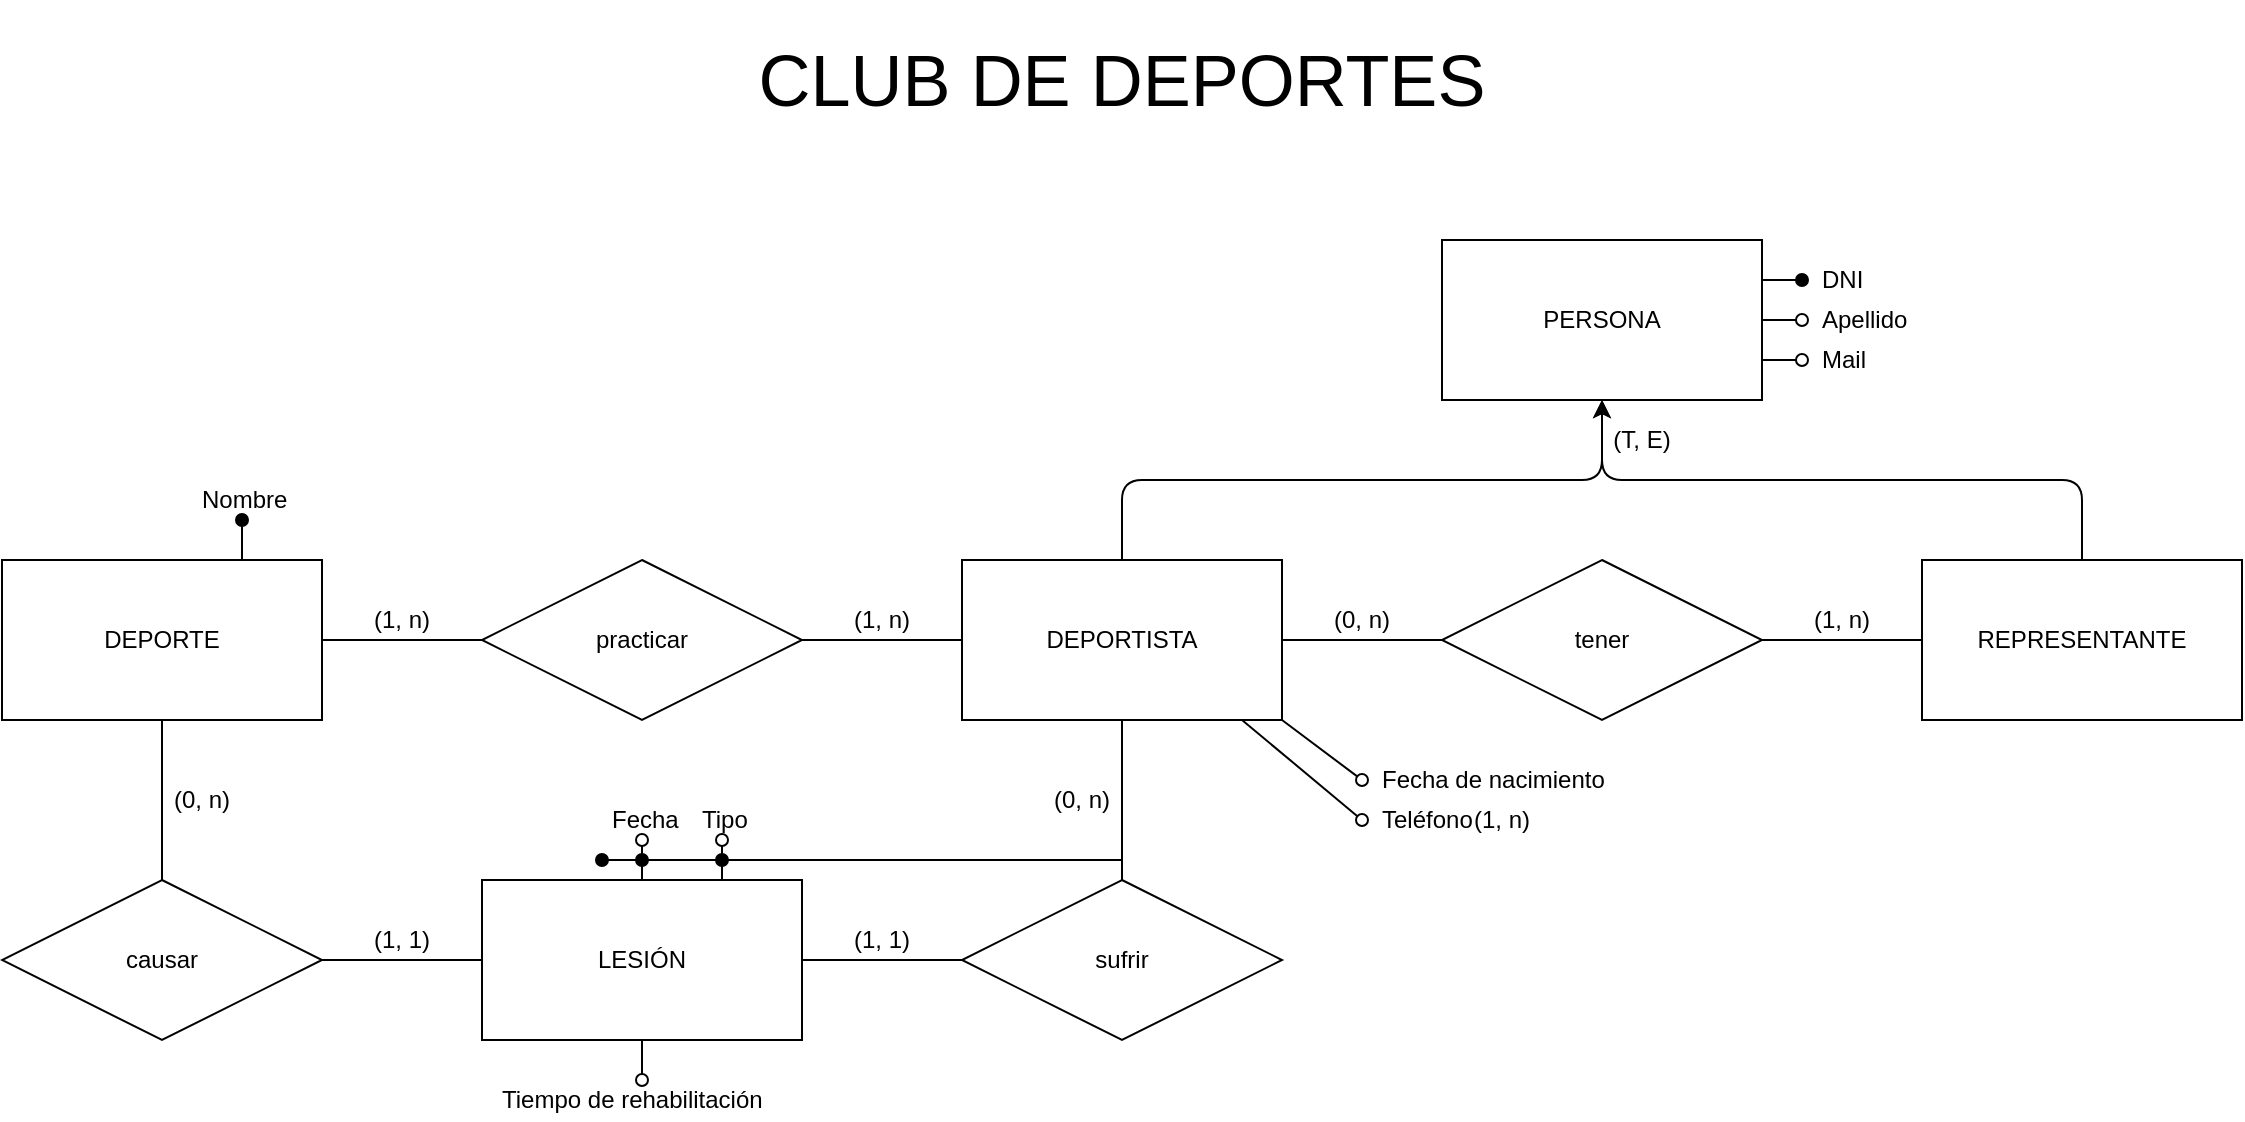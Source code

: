 <mxfile>
    <diagram id="xoEwA84t-sQcCpctbso2" name="Página-1">
        <mxGraphModel dx="1658" dy="936" grid="1" gridSize="10" guides="1" tooltips="1" connect="1" arrows="1" fold="1" page="0" pageScale="1" pageWidth="827" pageHeight="1169" math="0" shadow="0">
            <root>
                <mxCell id="0"/>
                <mxCell id="1" parent="0"/>
                <mxCell id="8" style="edgeStyle=none;html=1;entryX=0.5;entryY=1;entryDx=0;entryDy=0;fontSize=36;" edge="1" parent="1" source="2" target="6">
                    <mxGeometry relative="1" as="geometry">
                        <Array as="points">
                            <mxPoint x="560" y="280"/>
                            <mxPoint x="800" y="280"/>
                        </Array>
                    </mxGeometry>
                </mxCell>
                <mxCell id="29" value="" style="edgeStyle=none;html=1;fontSize=12;endArrow=none;endFill=0;" edge="1" parent="1" source="2" target="28">
                    <mxGeometry relative="1" as="geometry"/>
                </mxCell>
                <mxCell id="2" value="DEPORTISTA" style="rounded=0;whiteSpace=wrap;html=1;" vertex="1" parent="1">
                    <mxGeometry x="480" y="320" width="160" height="80" as="geometry"/>
                </mxCell>
                <mxCell id="9" style="edgeStyle=none;html=1;entryX=0.5;entryY=1;entryDx=0;entryDy=0;fontSize=36;" edge="1" parent="1" source="3" target="6">
                    <mxGeometry relative="1" as="geometry">
                        <Array as="points">
                            <mxPoint x="1040" y="280"/>
                            <mxPoint x="800" y="280"/>
                        </Array>
                    </mxGeometry>
                </mxCell>
                <mxCell id="3" value="REPRESENTANTE" style="rounded=0;whiteSpace=wrap;html=1;" vertex="1" parent="1">
                    <mxGeometry x="960" y="320" width="160" height="80" as="geometry"/>
                </mxCell>
                <mxCell id="4" value="DEPORTE" style="rounded=0;whiteSpace=wrap;html=1;" vertex="1" parent="1">
                    <mxGeometry y="320" width="160" height="80" as="geometry"/>
                </mxCell>
                <mxCell id="5" value="LESIÓN" style="rounded=0;whiteSpace=wrap;html=1;" vertex="1" parent="1">
                    <mxGeometry x="240" y="480" width="160" height="80" as="geometry"/>
                </mxCell>
                <mxCell id="6" value="PERSONA" style="rounded=0;whiteSpace=wrap;html=1;" vertex="1" parent="1">
                    <mxGeometry x="720" y="160" width="160" height="80" as="geometry"/>
                </mxCell>
                <mxCell id="7" value="&lt;span style=&quot;font-size: 36px;&quot;&gt;CLUB DE DEPORTES&lt;/span&gt;" style="text;html=1;strokeColor=none;fillColor=none;align=center;verticalAlign=middle;whiteSpace=wrap;rounded=0;labelBackgroundColor=none;" vertex="1" parent="1">
                    <mxGeometry y="40" width="1120" height="80" as="geometry"/>
                </mxCell>
                <mxCell id="15" value="" style="edgeStyle=none;html=1;fontSize=12;endArrow=none;endFill=0;" edge="1" parent="1" source="12" target="2">
                    <mxGeometry relative="1" as="geometry"/>
                </mxCell>
                <mxCell id="16" value="" style="edgeStyle=none;html=1;fontSize=12;endArrow=none;endFill=0;" edge="1" parent="1" source="12" target="3">
                    <mxGeometry relative="1" as="geometry"/>
                </mxCell>
                <mxCell id="12" value="tener" style="rhombus;whiteSpace=wrap;html=1;fontSize=12;" vertex="1" parent="1">
                    <mxGeometry x="720" y="320" width="160" height="80" as="geometry"/>
                </mxCell>
                <mxCell id="17" value="(1, n)" style="text;html=1;strokeColor=none;fillColor=none;align=center;verticalAlign=middle;whiteSpace=wrap;rounded=0;labelBackgroundColor=none;fontSize=12;" vertex="1" parent="1">
                    <mxGeometry x="900" y="340" width="40" height="20" as="geometry"/>
                </mxCell>
                <mxCell id="20" value="(0, n)" style="text;html=1;strokeColor=none;fillColor=none;align=center;verticalAlign=middle;whiteSpace=wrap;rounded=0;labelBackgroundColor=none;fontSize=12;" vertex="1" parent="1">
                    <mxGeometry x="660" y="340" width="40" height="20" as="geometry"/>
                </mxCell>
                <mxCell id="22" value="" style="edgeStyle=none;html=1;fontSize=12;endArrow=none;endFill=0;" edge="1" parent="1" source="21" target="2">
                    <mxGeometry relative="1" as="geometry"/>
                </mxCell>
                <mxCell id="23" value="" style="edgeStyle=none;html=1;fontSize=12;endArrow=none;endFill=0;exitX=0;exitY=0.5;exitDx=0;exitDy=0;entryX=1;entryY=0.5;entryDx=0;entryDy=0;" edge="1" parent="1" source="21" target="5">
                    <mxGeometry relative="1" as="geometry">
                        <mxPoint x="470" y="540" as="sourcePoint"/>
                        <mxPoint x="410" y="540" as="targetPoint"/>
                    </mxGeometry>
                </mxCell>
                <mxCell id="21" value="sufrir" style="rhombus;whiteSpace=wrap;html=1;fontSize=12;" vertex="1" parent="1">
                    <mxGeometry x="480" y="480" width="160" height="80" as="geometry"/>
                </mxCell>
                <mxCell id="26" value="" style="edgeStyle=none;html=1;fontSize=12;endArrow=none;endFill=0;" edge="1" parent="1" source="24" target="5">
                    <mxGeometry relative="1" as="geometry"/>
                </mxCell>
                <mxCell id="27" value="" style="edgeStyle=none;html=1;fontSize=12;endArrow=none;endFill=0;" edge="1" parent="1" source="24" target="4">
                    <mxGeometry relative="1" as="geometry"/>
                </mxCell>
                <mxCell id="24" value="causar" style="rhombus;whiteSpace=wrap;html=1;fontSize=12;" vertex="1" parent="1">
                    <mxGeometry y="480" width="160" height="80" as="geometry"/>
                </mxCell>
                <mxCell id="30" value="" style="edgeStyle=none;html=1;fontSize=12;endArrow=none;endFill=0;" edge="1" parent="1" source="28" target="4">
                    <mxGeometry relative="1" as="geometry"/>
                </mxCell>
                <mxCell id="28" value="practicar" style="rhombus;whiteSpace=wrap;html=1;fontSize=12;" vertex="1" parent="1">
                    <mxGeometry x="240" y="320" width="160" height="80" as="geometry"/>
                </mxCell>
                <mxCell id="32" value="(1, n)" style="text;html=1;strokeColor=none;fillColor=none;align=center;verticalAlign=middle;whiteSpace=wrap;rounded=0;labelBackgroundColor=none;fontSize=12;" vertex="1" parent="1">
                    <mxGeometry x="420" y="340" width="40" height="20" as="geometry"/>
                </mxCell>
                <mxCell id="35" value="(1, n)" style="text;html=1;strokeColor=none;fillColor=none;align=center;verticalAlign=middle;whiteSpace=wrap;rounded=0;labelBackgroundColor=none;fontSize=12;" vertex="1" parent="1">
                    <mxGeometry x="180" y="340" width="40" height="20" as="geometry"/>
                </mxCell>
                <mxCell id="36" value="(0, n)" style="text;html=1;strokeColor=none;fillColor=none;align=center;verticalAlign=middle;whiteSpace=wrap;rounded=0;labelBackgroundColor=none;fontSize=12;" vertex="1" parent="1">
                    <mxGeometry x="520" y="430" width="40" height="20" as="geometry"/>
                </mxCell>
                <mxCell id="38" value="(1, 1)" style="text;html=1;strokeColor=none;fillColor=none;align=center;verticalAlign=middle;whiteSpace=wrap;rounded=0;labelBackgroundColor=none;fontSize=12;" vertex="1" parent="1">
                    <mxGeometry x="180" y="500" width="40" height="20" as="geometry"/>
                </mxCell>
                <mxCell id="39" value="(1, 1)" style="text;html=1;strokeColor=none;fillColor=none;align=center;verticalAlign=middle;whiteSpace=wrap;rounded=0;labelBackgroundColor=none;fontSize=12;" vertex="1" parent="1">
                    <mxGeometry x="420" y="500" width="40" height="20" as="geometry"/>
                </mxCell>
                <mxCell id="42" value="(0, n)" style="text;html=1;strokeColor=none;fillColor=none;align=center;verticalAlign=middle;whiteSpace=wrap;rounded=0;labelBackgroundColor=none;fontSize=12;" vertex="1" parent="1">
                    <mxGeometry x="80" y="430" width="40" height="20" as="geometry"/>
                </mxCell>
                <mxCell id="43" style="html=1;labelBorderColor=none;strokeWidth=1;endArrow=oval;endFill=0;endSize=6;targetPerimeterSpacing=0;align=left;fontSize=12;exitX=0.75;exitY=0;exitDx=0;exitDy=0;" edge="1" target="44" parent="1" source="5">
                    <mxGeometry relative="1" as="geometry">
                        <mxPoint x="340" y="580" as="sourcePoint"/>
                    </mxGeometry>
                </mxCell>
                <mxCell id="44" value="Tipo" style="text;html=1;strokeColor=none;fillColor=none;align=left;verticalAlign=middle;whiteSpace=wrap;rounded=0;container=0;spacingLeft=8;fontSize=12;" vertex="1" parent="1">
                    <mxGeometry x="340" y="440" width="40" height="20" as="geometry"/>
                </mxCell>
                <mxCell id="46" style="html=1;labelBorderColor=none;strokeWidth=1;endArrow=oval;endFill=0;endSize=6;targetPerimeterSpacing=0;align=left;fontSize=12;entryX=0.5;entryY=1;entryDx=0;entryDy=0;exitX=0.5;exitY=0;exitDx=0;exitDy=0;" edge="1" target="47" parent="1" source="5">
                    <mxGeometry relative="1" as="geometry">
                        <mxPoint x="210" y="450" as="sourcePoint"/>
                    </mxGeometry>
                </mxCell>
                <mxCell id="47" value="Fecha" style="text;html=1;strokeColor=none;fillColor=none;align=left;verticalAlign=middle;whiteSpace=wrap;rounded=0;container=0;spacingLeft=8;fontSize=12;" vertex="1" parent="1">
                    <mxGeometry x="295" y="440" width="50" height="20" as="geometry"/>
                </mxCell>
                <mxCell id="48" style="html=1;labelBorderColor=none;strokeWidth=1;endArrow=oval;endFill=0;endSize=6;targetPerimeterSpacing=0;align=left;fontSize=12;exitX=0.5;exitY=1;exitDx=0;exitDy=0;" edge="1" target="49" parent="1" source="5">
                    <mxGeometry relative="1" as="geometry">
                        <mxPoint x="300" y="460" as="sourcePoint"/>
                    </mxGeometry>
                </mxCell>
                <mxCell id="49" value="Tiempo de rehabilitación" style="text;html=1;strokeColor=none;fillColor=none;align=left;verticalAlign=middle;whiteSpace=wrap;rounded=0;container=0;spacingLeft=8;fontSize=12;" vertex="1" parent="1">
                    <mxGeometry x="240" y="580" width="160" height="20" as="geometry"/>
                </mxCell>
                <mxCell id="50" style="html=1;labelBorderColor=none;strokeWidth=1;endArrow=oval;endFill=1;endSize=6;targetPerimeterSpacing=0;align=left;fontSize=12;" edge="1" parent="1">
                    <mxGeometry relative="1" as="geometry">
                        <mxPoint x="560" y="470" as="sourcePoint"/>
                        <mxPoint x="360" y="470" as="targetPoint"/>
                    </mxGeometry>
                </mxCell>
                <mxCell id="52" style="html=1;labelBorderColor=none;strokeWidth=1;endArrow=oval;endFill=1;endSize=6;targetPerimeterSpacing=0;align=left;fontSize=12;" edge="1" parent="1">
                    <mxGeometry relative="1" as="geometry">
                        <mxPoint x="360" y="470" as="sourcePoint"/>
                        <mxPoint x="320" y="470" as="targetPoint"/>
                    </mxGeometry>
                </mxCell>
                <mxCell id="54" style="html=1;labelBorderColor=none;strokeWidth=1;endArrow=oval;endFill=1;endSize=6;targetPerimeterSpacing=0;align=left;fontSize=12;" edge="1" parent="1">
                    <mxGeometry relative="1" as="geometry">
                        <mxPoint x="320" y="470" as="sourcePoint"/>
                        <mxPoint x="300" y="470" as="targetPoint"/>
                    </mxGeometry>
                </mxCell>
                <mxCell id="56" value="(T, E)" style="text;html=1;strokeColor=none;fillColor=none;align=center;verticalAlign=middle;whiteSpace=wrap;rounded=0;labelBackgroundColor=none;fontSize=12;fontFamily=Helvetica;" vertex="1" parent="1">
                    <mxGeometry x="800" y="250" width="40" height="20" as="geometry"/>
                </mxCell>
                <mxCell id="57" style="html=1;labelBorderColor=none;strokeWidth=1;endArrow=oval;endFill=1;endSize=6;targetPerimeterSpacing=0;align=left;fontSize=12;exitX=1;exitY=0.25;exitDx=0;exitDy=0;" edge="1" target="58" parent="1" source="6">
                    <mxGeometry relative="1" as="geometry">
                        <mxPoint x="880" y="170" as="sourcePoint"/>
                    </mxGeometry>
                </mxCell>
                <mxCell id="58" value="DNI" style="text;html=1;strokeColor=none;fillColor=none;align=left;verticalAlign=middle;whiteSpace=wrap;rounded=0;container=0;spacingLeft=8;fontSize=12;" vertex="1" parent="1">
                    <mxGeometry x="900" y="170" width="80" height="20" as="geometry"/>
                </mxCell>
                <mxCell id="59" style="html=1;labelBorderColor=none;strokeWidth=1;endArrow=oval;endFill=0;endSize=6;targetPerimeterSpacing=0;align=left;fontSize=12;exitX=1;exitY=0.5;exitDx=0;exitDy=0;" edge="1" target="60" parent="1" source="6">
                    <mxGeometry relative="1" as="geometry">
                        <mxPoint x="910" y="240" as="sourcePoint"/>
                    </mxGeometry>
                </mxCell>
                <mxCell id="60" value="Apellido" style="text;html=1;strokeColor=none;fillColor=none;align=left;verticalAlign=middle;whiteSpace=wrap;rounded=0;container=0;spacingLeft=8;fontSize=12;" vertex="1" parent="1">
                    <mxGeometry x="900" y="190" width="80" height="20" as="geometry"/>
                </mxCell>
                <mxCell id="61" style="html=1;labelBorderColor=none;strokeWidth=1;endArrow=oval;endFill=0;endSize=6;targetPerimeterSpacing=0;align=left;fontSize=12;exitX=1;exitY=0.75;exitDx=0;exitDy=0;" edge="1" target="62" parent="1" source="6">
                    <mxGeometry relative="1" as="geometry">
                        <mxPoint x="910" y="250" as="sourcePoint"/>
                    </mxGeometry>
                </mxCell>
                <mxCell id="62" value="Mail" style="text;html=1;strokeColor=none;fillColor=none;align=left;verticalAlign=middle;whiteSpace=wrap;rounded=0;container=0;spacingLeft=8;fontSize=12;" vertex="1" parent="1">
                    <mxGeometry x="900" y="210" width="80" height="20" as="geometry"/>
                </mxCell>
                <mxCell id="63" style="html=1;labelBorderColor=none;strokeWidth=1;endArrow=oval;endFill=0;endSize=6;targetPerimeterSpacing=0;align=left;fontSize=12;exitX=1;exitY=1;exitDx=0;exitDy=0;entryX=0;entryY=0.5;entryDx=0;entryDy=0;" edge="1" target="64" parent="1" source="2">
                    <mxGeometry relative="1" as="geometry">
                        <mxPoint x="420" y="240" as="sourcePoint"/>
                        <mxPoint x="670" y="430" as="targetPoint"/>
                    </mxGeometry>
                </mxCell>
                <mxCell id="64" value="Fecha de nacimiento" style="text;html=1;strokeColor=none;fillColor=none;align=left;verticalAlign=middle;whiteSpace=wrap;rounded=0;container=0;spacingLeft=8;fontSize=12;" vertex="1" parent="1">
                    <mxGeometry x="680" y="420" width="130" height="20" as="geometry"/>
                </mxCell>
                <mxCell id="65" style="html=1;labelBorderColor=none;strokeWidth=1;endArrow=oval;endFill=0;endSize=6;targetPerimeterSpacing=0;align=left;fontSize=12;entryX=0;entryY=0.5;entryDx=0;entryDy=0;" edge="1" target="66" parent="1">
                    <mxGeometry relative="1" as="geometry">
                        <mxPoint x="620" y="400" as="sourcePoint"/>
                    </mxGeometry>
                </mxCell>
                <mxCell id="66" value="Teléfono" style="text;html=1;strokeColor=none;fillColor=none;align=left;verticalAlign=middle;whiteSpace=wrap;rounded=0;container=0;spacingLeft=8;fontSize=12;" vertex="1" parent="1">
                    <mxGeometry x="680" y="440" width="60" height="20" as="geometry"/>
                </mxCell>
                <mxCell id="67" value="(1, n)" style="text;html=1;strokeColor=none;fillColor=none;align=center;verticalAlign=middle;whiteSpace=wrap;rounded=0;labelBackgroundColor=none;fontSize=12;" vertex="1" parent="1">
                    <mxGeometry x="730" y="440" width="40" height="20" as="geometry"/>
                </mxCell>
                <mxCell id="68" style="html=1;labelBorderColor=none;strokeWidth=1;endArrow=oval;endFill=1;endSize=6;targetPerimeterSpacing=0;align=left;fontSize=12;exitX=0.75;exitY=0;exitDx=0;exitDy=0;" edge="1" target="69" parent="1" source="4">
                    <mxGeometry relative="1" as="geometry">
                        <mxPoint x="50" y="290" as="sourcePoint"/>
                    </mxGeometry>
                </mxCell>
                <mxCell id="69" value="Nombre" style="text;html=1;strokeColor=none;fillColor=none;align=left;verticalAlign=middle;whiteSpace=wrap;rounded=0;container=0;spacingLeft=8;fontSize=12;" vertex="1" parent="1">
                    <mxGeometry x="90" y="280" width="60" height="20" as="geometry"/>
                </mxCell>
            </root>
        </mxGraphModel>
    </diagram>
</mxfile>